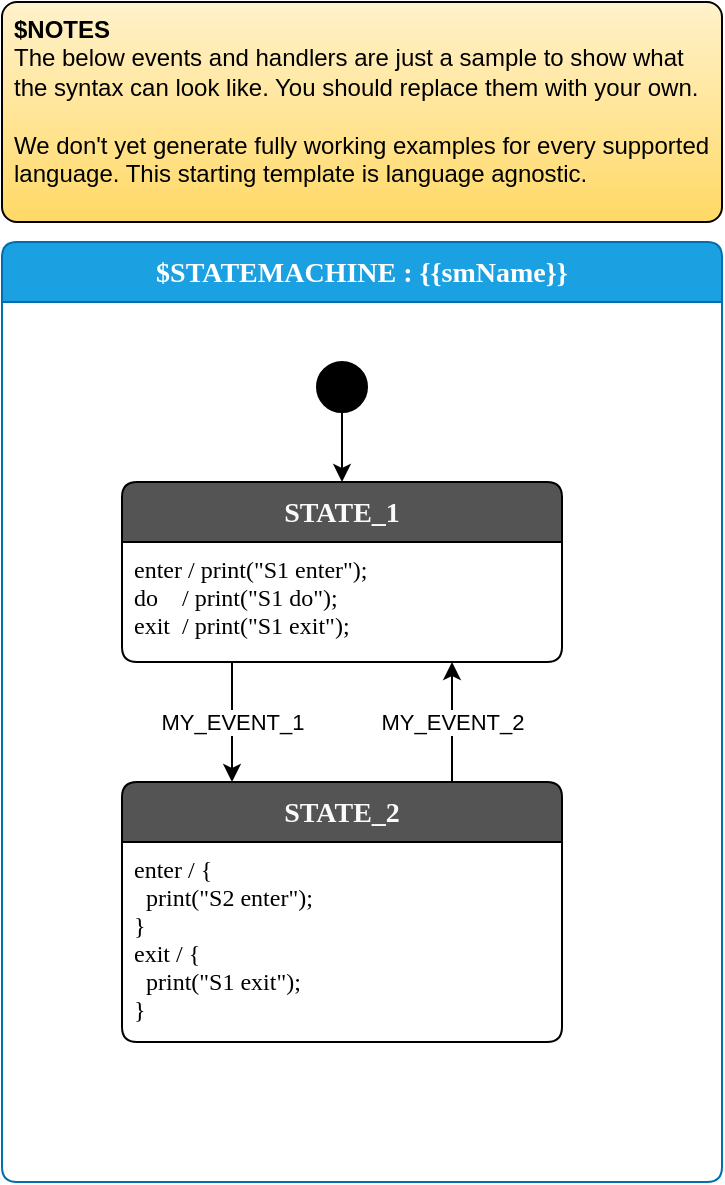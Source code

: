 <mxfile scale="1.2" border="0" version="23.1.5" type="device">
  <diagram name="Page-1" id="ahwWs56YI2XBYRBzwlqw">
    <mxGraphModel dx="634" dy="1244" grid="1" gridSize="10" guides="1" tooltips="1" connect="1" arrows="1" fold="1" page="0" pageScale="1" pageWidth="850" pageHeight="1100" math="0" shadow="0">
      <root>
        <mxCell id="0" />
        <mxCell id="1" parent="0" />
        <mxCell id="57" value="&lt;b&gt;$NOTES&lt;/b&gt;&lt;br&gt;The below events and handlers are just a sample to show what the syntax can&amp;nbsp;look like. You should replace them with your own.&lt;br&gt;&lt;br&gt;We don&#39;t yet generate fully working examples for every supported language. This starting template is language agnostic." style="shape=rectangle;rounded=1;arcSize=15;absoluteArcSize=1;align=left;verticalAlign=top;whiteSpace=wrap;html=1;spacingLeft=4;strokeWidth=1;strokeColor=default;fillColor=#fff2cc;fontColor=#000000;gradientColor=#ffd966;" parent="1" vertex="1">
          <mxGeometry x="840" y="-40" width="360" height="110" as="geometry" />
        </mxCell>
        <mxCell id="ZIOTUwtG6jgaDJF-H-SD-57" value="$STATEMACHINE : {{smName}}" style="shape=swimlane;rotatable=0;align=center;verticalAlign=top;fontFamily=Lucida Console;startSize=30;fontSize=14;fontStyle=1;fontColor=#ffffff;fillColor=#1ba1e2;swimlaneFillColor=default;rounded=1;arcSize=15;absoluteArcSize=1;strokeColor=#006EAF;" parent="1" vertex="1">
          <mxGeometry x="840" y="80" width="360" height="470" as="geometry" />
        </mxCell>
        <mxCell id="ZIOTUwtG6jgaDJF-H-SD-58" value=" " style="fontFamily=Lucida Console;align=left;verticalAlign=top;fillColor=none;gradientColor=none;strokeColor=none;rounded=0;spacingLeft=4;resizable=0;movable=0;deletable=0;rotatable=0;autosize=1;" parent="ZIOTUwtG6jgaDJF-H-SD-57" vertex="1" connectable="0">
          <mxGeometry y="30" width="30" height="20" as="geometry" />
        </mxCell>
        <mxCell id="ZIOTUwtG6jgaDJF-H-SD-59" value="$initial_state" style="shape=ellipse;aspect=fixed;fillColor=#000000;resizable=0;rotatable=0;noLabel=1;" parent="ZIOTUwtG6jgaDJF-H-SD-57" vertex="1">
          <mxGeometry x="157.5" y="60" width="25" height="25" as="geometry" />
        </mxCell>
        <mxCell id="ZIOTUwtG6jgaDJF-H-SD-66" value="MY_EVENT_1" style="edgeStyle=orthogonalEdgeStyle;rounded=0;orthogonalLoop=1;jettySize=auto;html=1;exitX=0.25;exitY=1;exitDx=0;exitDy=0;entryX=0.25;entryY=0;entryDx=0;entryDy=0;" parent="ZIOTUwtG6jgaDJF-H-SD-57" source="ZIOTUwtG6jgaDJF-H-SD-60" target="ZIOTUwtG6jgaDJF-H-SD-62" edge="1">
          <mxGeometry relative="1" as="geometry" />
        </mxCell>
        <mxCell id="ZIOTUwtG6jgaDJF-H-SD-60" value="STATE_1" style="shape=swimlane;rotatable=0;align=center;verticalAlign=top;fontFamily=Lucida Console;startSize=30;fontSize=14;fontStyle=1;fontColor=#FAFAFA;fillColor=#545454;swimlaneFillColor=default;rounded=1;arcSize=15;absoluteArcSize=1;" parent="ZIOTUwtG6jgaDJF-H-SD-57" vertex="1">
          <mxGeometry x="60" y="120" width="220" height="90" as="geometry" />
        </mxCell>
        <mxCell id="ZIOTUwtG6jgaDJF-H-SD-61" value="enter / print(&quot;S1 enter&quot;);&#xa;do    / print(&quot;S1 do&quot;);&#xa;exit  / print(&quot;S1 exit&quot;);" style="fontFamily=Lucida Console;align=left;verticalAlign=top;fillColor=none;gradientColor=none;strokeColor=none;rounded=0;spacingLeft=4;resizable=0;movable=0;deletable=0;rotatable=0;autosize=1;" parent="ZIOTUwtG6jgaDJF-H-SD-60" vertex="1" connectable="0">
          <mxGeometry y="30" width="210" height="60" as="geometry" />
        </mxCell>
        <mxCell id="ZIOTUwtG6jgaDJF-H-SD-67" value="MY_EVENT_2" style="edgeStyle=orthogonalEdgeStyle;rounded=0;orthogonalLoop=1;jettySize=auto;html=1;exitX=0.75;exitY=0;exitDx=0;exitDy=0;entryX=0.75;entryY=1;entryDx=0;entryDy=0;" parent="ZIOTUwtG6jgaDJF-H-SD-57" source="ZIOTUwtG6jgaDJF-H-SD-62" target="ZIOTUwtG6jgaDJF-H-SD-60" edge="1">
          <mxGeometry relative="1" as="geometry" />
        </mxCell>
        <mxCell id="ZIOTUwtG6jgaDJF-H-SD-62" value="STATE_2" style="shape=swimlane;rotatable=0;align=center;verticalAlign=top;fontFamily=Lucida Console;startSize=30;fontSize=14;fontStyle=1;fontColor=#FAFAFA;fillColor=#545454;swimlaneFillColor=default;rounded=1;arcSize=15;absoluteArcSize=1;" parent="ZIOTUwtG6jgaDJF-H-SD-57" vertex="1">
          <mxGeometry x="60" y="270" width="220" height="130" as="geometry" />
        </mxCell>
        <mxCell id="ZIOTUwtG6jgaDJF-H-SD-63" value="enter / {&#xa;  print(&quot;S2 enter&quot;);&#xa;}&#xa;exit / {&#xa;  print(&quot;S1 exit&quot;);&#xa;}" style="fontFamily=Lucida Console;align=left;verticalAlign=top;fillColor=none;gradientColor=none;strokeColor=none;rounded=0;spacingLeft=4;resizable=0;movable=0;deletable=0;rotatable=0;autosize=1;" parent="ZIOTUwtG6jgaDJF-H-SD-62" vertex="1" connectable="0">
          <mxGeometry y="30" width="170" height="100" as="geometry" />
        </mxCell>
        <mxCell id="ZIOTUwtG6jgaDJF-H-SD-64" style="rounded=0;" parent="ZIOTUwtG6jgaDJF-H-SD-57" source="ZIOTUwtG6jgaDJF-H-SD-59" target="ZIOTUwtG6jgaDJF-H-SD-60" edge="1">
          <mxGeometry relative="1" as="geometry" />
        </mxCell>
      </root>
    </mxGraphModel>
  </diagram>
</mxfile>
